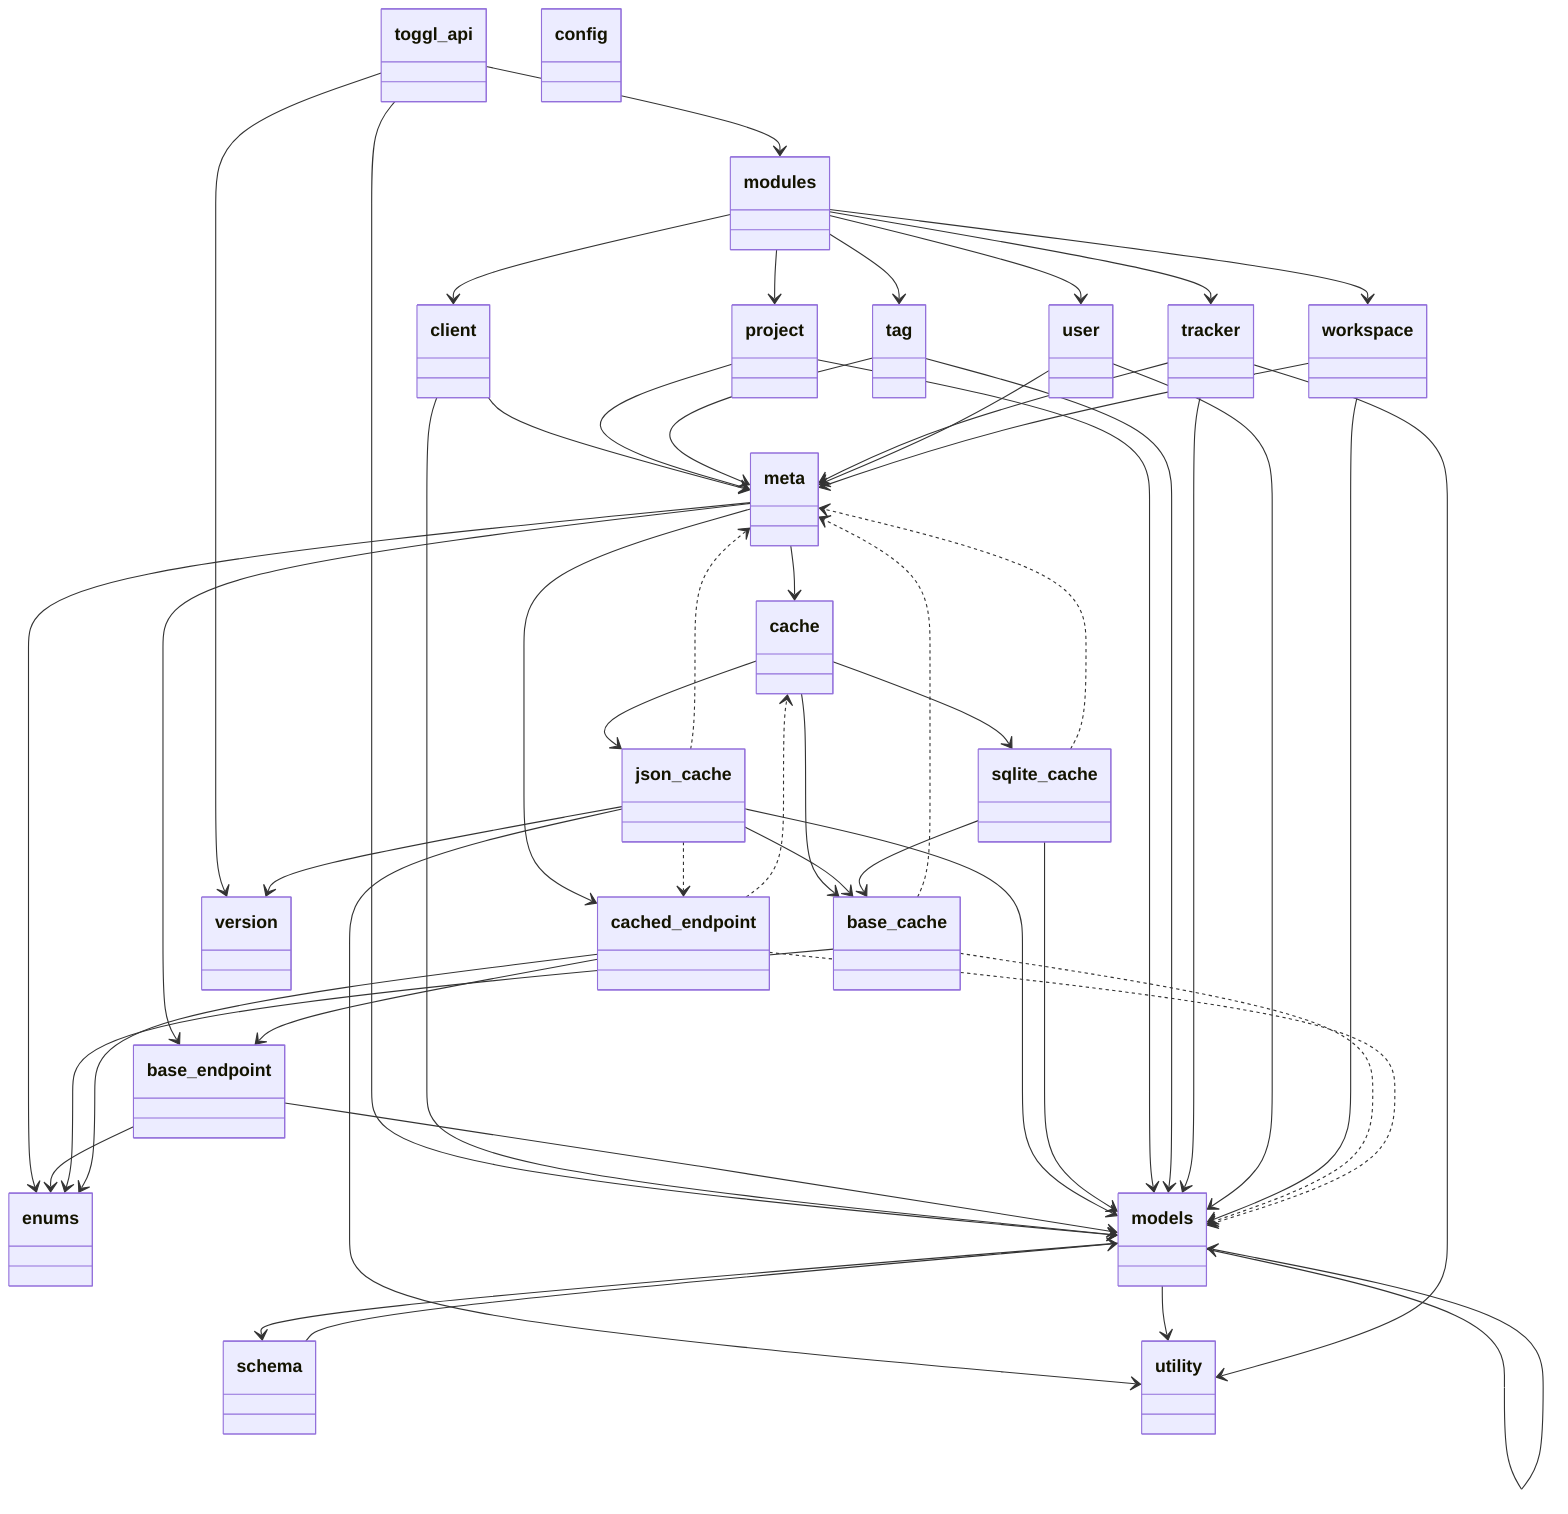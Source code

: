 classDiagram
  class toggl_api {
  }
  class config {
  }
  class modules {
  }
  class client {
  }
  class meta {
  }
  class base_endpoint {
  }
  class cache {
  }
  class base_cache {
  }
  class json_cache {
  }
  class sqlite_cache {
  }
  class cached_endpoint {
  }
  class enums {
  }
  class models {
  }
  class models {
  }
  class schema {
  }
  class project {
  }
  class tag {
  }
  class tracker {
  }
  class user {
  }
  class workspace {
  }
  class utility {
  }
  class version {
  }
  toggl_api --> modules
  toggl_api --> models
  toggl_api --> version
  modules --> client
  modules --> project
  modules --> tag
  modules --> tracker
  modules --> user
  modules --> workspace
  client --> meta
  client --> models
  meta --> base_endpoint
  meta --> cache
  meta --> cached_endpoint
  meta --> enums
  base_endpoint --> enums
  base_endpoint --> models
  cache --> base_cache
  cache --> json_cache
  cache --> sqlite_cache
  base_cache --> enums
  json_cache --> base_cache
  json_cache --> models
  json_cache --> utility
  json_cache --> version
  sqlite_cache --> base_cache
  sqlite_cache --> models
  cached_endpoint --> base_endpoint
  cached_endpoint --> enums
  models --> models
  models --> schema
  models --> utility
  schema --> models
  project --> meta
  project --> models
  tag --> meta
  tag --> models
  tracker --> meta
  tracker --> models
  tracker --> utility
  user --> meta
  user --> models
  workspace --> meta
  workspace --> models
  base_cache ..> meta
  base_cache ..> models
  json_cache ..> meta
  json_cache ..> cached_endpoint
  sqlite_cache ..> meta
  cached_endpoint ..> cache
  cached_endpoint ..> models